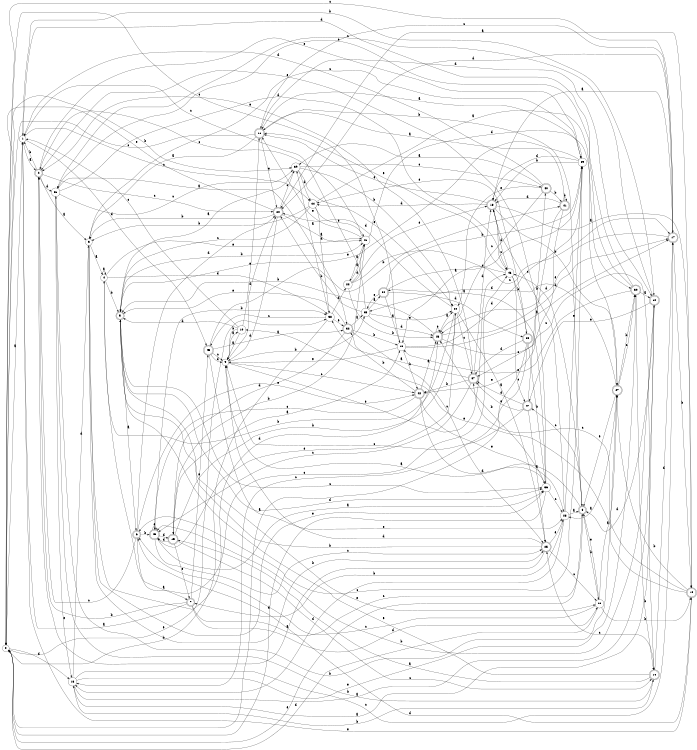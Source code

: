 digraph n39_5 {
__start0 [label="" shape="none"];

rankdir=LR;
size="8,5";

s0 [style="filled", color="black", fillcolor="white" shape="circle", label="0"];
s1 [style="filled", color="black", fillcolor="white" shape="circle", label="1"];
s2 [style="rounded,filled", color="black", fillcolor="white" shape="doublecircle", label="2"];
s3 [style="filled", color="black", fillcolor="white" shape="circle", label="3"];
s4 [style="filled", color="black", fillcolor="white" shape="circle", label="4"];
s5 [style="rounded,filled", color="black", fillcolor="white" shape="doublecircle", label="5"];
s6 [style="rounded,filled", color="black", fillcolor="white" shape="doublecircle", label="6"];
s7 [style="rounded,filled", color="black", fillcolor="white" shape="doublecircle", label="7"];
s8 [style="rounded,filled", color="black", fillcolor="white" shape="doublecircle", label="8"];
s9 [style="filled", color="black", fillcolor="white" shape="circle", label="9"];
s10 [style="filled", color="black", fillcolor="white" shape="circle", label="10"];
s11 [style="rounded,filled", color="black", fillcolor="white" shape="doublecircle", label="11"];
s12 [style="rounded,filled", color="black", fillcolor="white" shape="doublecircle", label="12"];
s13 [style="filled", color="black", fillcolor="white" shape="circle", label="13"];
s14 [style="rounded,filled", color="black", fillcolor="white" shape="doublecircle", label="14"];
s15 [style="rounded,filled", color="black", fillcolor="white" shape="doublecircle", label="15"];
s16 [style="filled", color="black", fillcolor="white" shape="circle", label="16"];
s17 [style="rounded,filled", color="black", fillcolor="white" shape="doublecircle", label="17"];
s18 [style="rounded,filled", color="black", fillcolor="white" shape="doublecircle", label="18"];
s19 [style="rounded,filled", color="black", fillcolor="white" shape="doublecircle", label="19"];
s20 [style="rounded,filled", color="black", fillcolor="white" shape="doublecircle", label="20"];
s21 [style="filled", color="black", fillcolor="white" shape="circle", label="21"];
s22 [style="filled", color="black", fillcolor="white" shape="circle", label="22"];
s23 [style="rounded,filled", color="black", fillcolor="white" shape="doublecircle", label="23"];
s24 [style="filled", color="black", fillcolor="white" shape="circle", label="24"];
s25 [style="rounded,filled", color="black", fillcolor="white" shape="doublecircle", label="25"];
s26 [style="filled", color="black", fillcolor="white" shape="circle", label="26"];
s27 [style="rounded,filled", color="black", fillcolor="white" shape="doublecircle", label="27"];
s28 [style="filled", color="black", fillcolor="white" shape="circle", label="28"];
s29 [style="filled", color="black", fillcolor="white" shape="circle", label="29"];
s30 [style="rounded,filled", color="black", fillcolor="white" shape="doublecircle", label="30"];
s31 [style="filled", color="black", fillcolor="white" shape="circle", label="31"];
s32 [style="rounded,filled", color="black", fillcolor="white" shape="doublecircle", label="32"];
s33 [style="filled", color="black", fillcolor="white" shape="circle", label="33"];
s34 [style="rounded,filled", color="black", fillcolor="white" shape="doublecircle", label="34"];
s35 [style="rounded,filled", color="black", fillcolor="white" shape="doublecircle", label="35"];
s36 [style="filled", color="black", fillcolor="white" shape="circle", label="36"];
s37 [style="rounded,filled", color="black", fillcolor="white" shape="doublecircle", label="37"];
s38 [style="filled", color="black", fillcolor="white" shape="circle", label="38"];
s39 [style="filled", color="black", fillcolor="white" shape="circle", label="39"];
s40 [style="rounded,filled", color="black", fillcolor="white" shape="doublecircle", label="40"];
s41 [style="rounded,filled", color="black", fillcolor="white" shape="doublecircle", label="41"];
s42 [style="rounded,filled", color="black", fillcolor="white" shape="doublecircle", label="42"];
s43 [style="rounded,filled", color="black", fillcolor="white" shape="doublecircle", label="43"];
s44 [style="filled", color="black", fillcolor="white" shape="circle", label="44"];
s45 [style="rounded,filled", color="black", fillcolor="white" shape="doublecircle", label="45"];
s46 [style="filled", color="black", fillcolor="white" shape="circle", label="46"];
s47 [style="rounded,filled", color="black", fillcolor="white" shape="doublecircle", label="47"];
s0 -> s1 [label="a"];
s0 -> s39 [label="b"];
s0 -> s17 [label="c"];
s0 -> s13 [label="d"];
s0 -> s38 [label="e"];
s1 -> s2 [label="a"];
s1 -> s12 [label="b"];
s1 -> s44 [label="c"];
s1 -> s45 [label="d"];
s1 -> s19 [label="e"];
s2 -> s3 [label="a"];
s2 -> s1 [label="b"];
s2 -> s20 [label="c"];
s2 -> s31 [label="d"];
s2 -> s29 [label="e"];
s3 -> s4 [label="a"];
s3 -> s25 [label="b"];
s3 -> s29 [label="c"];
s3 -> s23 [label="d"];
s3 -> s36 [label="e"];
s4 -> s4 [label="a"];
s4 -> s5 [label="b"];
s4 -> s46 [label="c"];
s4 -> s38 [label="d"];
s4 -> s21 [label="e"];
s5 -> s6 [label="a"];
s5 -> s21 [label="b"];
s5 -> s36 [label="c"];
s5 -> s36 [label="d"];
s5 -> s26 [label="e"];
s6 -> s7 [label="a"];
s6 -> s43 [label="b"];
s6 -> s2 [label="c"];
s6 -> s20 [label="d"];
s6 -> s42 [label="e"];
s7 -> s1 [label="a"];
s7 -> s2 [label="b"];
s7 -> s8 [label="c"];
s7 -> s26 [label="d"];
s7 -> s45 [label="e"];
s8 -> s9 [label="a"];
s8 -> s26 [label="b"];
s8 -> s47 [label="c"];
s8 -> s46 [label="d"];
s8 -> s0 [label="e"];
s9 -> s10 [label="a"];
s9 -> s33 [label="b"];
s9 -> s42 [label="c"];
s9 -> s20 [label="d"];
s9 -> s46 [label="e"];
s10 -> s9 [label="a"];
s10 -> s9 [label="b"];
s10 -> s1 [label="c"];
s10 -> s5 [label="d"];
s10 -> s11 [label="e"];
s11 -> s3 [label="a"];
s11 -> s8 [label="b"];
s11 -> s0 [label="c"];
s11 -> s12 [label="d"];
s11 -> s20 [label="e"];
s12 -> s13 [label="a"];
s12 -> s43 [label="b"];
s12 -> s31 [label="c"];
s12 -> s8 [label="d"];
s12 -> s47 [label="e"];
s13 -> s12 [label="a"];
s13 -> s14 [label="b"];
s13 -> s17 [label="c"];
s13 -> s3 [label="d"];
s13 -> s30 [label="e"];
s14 -> s15 [label="a"];
s14 -> s31 [label="b"];
s14 -> s25 [label="c"];
s14 -> s17 [label="d"];
s14 -> s5 [label="e"];
s15 -> s16 [label="a"];
s15 -> s24 [label="b"];
s15 -> s14 [label="c"];
s15 -> s43 [label="d"];
s15 -> s7 [label="e"];
s16 -> s17 [label="a"];
s16 -> s42 [label="b"];
s16 -> s0 [label="c"];
s16 -> s29 [label="d"];
s16 -> s9 [label="e"];
s17 -> s18 [label="a"];
s17 -> s19 [label="b"];
s17 -> s11 [label="c"];
s17 -> s20 [label="d"];
s17 -> s23 [label="e"];
s18 -> s19 [label="a"];
s18 -> s27 [label="b"];
s18 -> s46 [label="c"];
s18 -> s44 [label="d"];
s18 -> s11 [label="e"];
s19 -> s20 [label="a"];
s19 -> s27 [label="b"];
s19 -> s37 [label="c"];
s19 -> s6 [label="d"];
s19 -> s10 [label="e"];
s20 -> s21 [label="a"];
s20 -> s3 [label="b"];
s20 -> s39 [label="c"];
s20 -> s9 [label="d"];
s20 -> s0 [label="e"];
s21 -> s22 [label="a"];
s21 -> s15 [label="b"];
s21 -> s2 [label="c"];
s21 -> s27 [label="d"];
s21 -> s11 [label="e"];
s22 -> s21 [label="a"];
s22 -> s23 [label="b"];
s22 -> s17 [label="c"];
s22 -> s21 [label="d"];
s22 -> s18 [label="e"];
s23 -> s24 [label="a"];
s23 -> s5 [label="b"];
s23 -> s14 [label="c"];
s23 -> s17 [label="d"];
s23 -> s23 [label="e"];
s24 -> s25 [label="a"];
s24 -> s4 [label="b"];
s24 -> s37 [label="c"];
s24 -> s20 [label="d"];
s24 -> s43 [label="e"];
s25 -> s2 [label="a"];
s25 -> s5 [label="b"];
s25 -> s26 [label="c"];
s25 -> s9 [label="d"];
s25 -> s28 [label="e"];
s26 -> s27 [label="a"];
s26 -> s19 [label="b"];
s26 -> s6 [label="c"];
s26 -> s0 [label="d"];
s26 -> s8 [label="e"];
s27 -> s28 [label="a"];
s27 -> s30 [label="b"];
s27 -> s30 [label="c"];
s27 -> s33 [label="d"];
s27 -> s8 [label="e"];
s28 -> s8 [label="a"];
s28 -> s7 [label="b"];
s28 -> s18 [label="c"];
s28 -> s13 [label="d"];
s28 -> s29 [label="e"];
s29 -> s11 [label="a"];
s29 -> s18 [label="b"];
s29 -> s6 [label="c"];
s29 -> s18 [label="d"];
s29 -> s5 [label="e"];
s30 -> s12 [label="a"];
s30 -> s14 [label="b"];
s30 -> s31 [label="c"];
s30 -> s1 [label="d"];
s30 -> s16 [label="e"];
s31 -> s32 [label="a"];
s31 -> s27 [label="b"];
s31 -> s39 [label="c"];
s31 -> s46 [label="d"];
s31 -> s13 [label="e"];
s32 -> s33 [label="a"];
s32 -> s16 [label="b"];
s32 -> s25 [label="c"];
s32 -> s15 [label="d"];
s32 -> s5 [label="e"];
s33 -> s34 [label="a"];
s33 -> s20 [label="b"];
s33 -> s1 [label="c"];
s33 -> s23 [label="d"];
s33 -> s24 [label="e"];
s34 -> s16 [label="a"];
s34 -> s29 [label="b"];
s34 -> s29 [label="c"];
s34 -> s35 [label="d"];
s34 -> s33 [label="e"];
s35 -> s0 [label="a"];
s35 -> s36 [label="b"];
s35 -> s13 [label="c"];
s35 -> s37 [label="d"];
s35 -> s44 [label="e"];
s36 -> s34 [label="a"];
s36 -> s23 [label="b"];
s36 -> s28 [label="c"];
s36 -> s0 [label="d"];
s36 -> s2 [label="e"];
s37 -> s38 [label="a"];
s37 -> s42 [label="b"];
s37 -> s43 [label="c"];
s37 -> s18 [label="d"];
s37 -> s2 [label="e"];
s38 -> s39 [label="a"];
s38 -> s0 [label="b"];
s38 -> s45 [label="c"];
s38 -> s22 [label="d"];
s38 -> s32 [label="e"];
s39 -> s5 [label="a"];
s39 -> s24 [label="b"];
s39 -> s40 [label="c"];
s39 -> s44 [label="d"];
s39 -> s24 [label="e"];
s40 -> s39 [label="a"];
s40 -> s41 [label="b"];
s40 -> s23 [label="c"];
s40 -> s1 [label="d"];
s40 -> s24 [label="e"];
s41 -> s11 [label="a"];
s41 -> s41 [label="b"];
s41 -> s37 [label="c"];
s41 -> s18 [label="d"];
s41 -> s42 [label="e"];
s42 -> s23 [label="a"];
s42 -> s32 [label="b"];
s42 -> s43 [label="c"];
s42 -> s36 [label="d"];
s42 -> s28 [label="e"];
s43 -> s36 [label="a"];
s43 -> s38 [label="b"];
s43 -> s25 [label="c"];
s43 -> s15 [label="d"];
s43 -> s43 [label="e"];
s44 -> s30 [label="a"];
s44 -> s3 [label="b"];
s44 -> s5 [label="c"];
s44 -> s38 [label="d"];
s44 -> s21 [label="e"];
s45 -> s32 [label="a"];
s45 -> s41 [label="b"];
s45 -> s9 [label="c"];
s45 -> s9 [label="d"];
s45 -> s28 [label="e"];
s46 -> s16 [label="a"];
s46 -> s35 [label="b"];
s46 -> s47 [label="c"];
s46 -> s18 [label="d"];
s46 -> s11 [label="e"];
s47 -> s25 [label="a"];
s47 -> s40 [label="b"];
s47 -> s9 [label="c"];
s47 -> s37 [label="d"];
s47 -> s37 [label="e"];

}